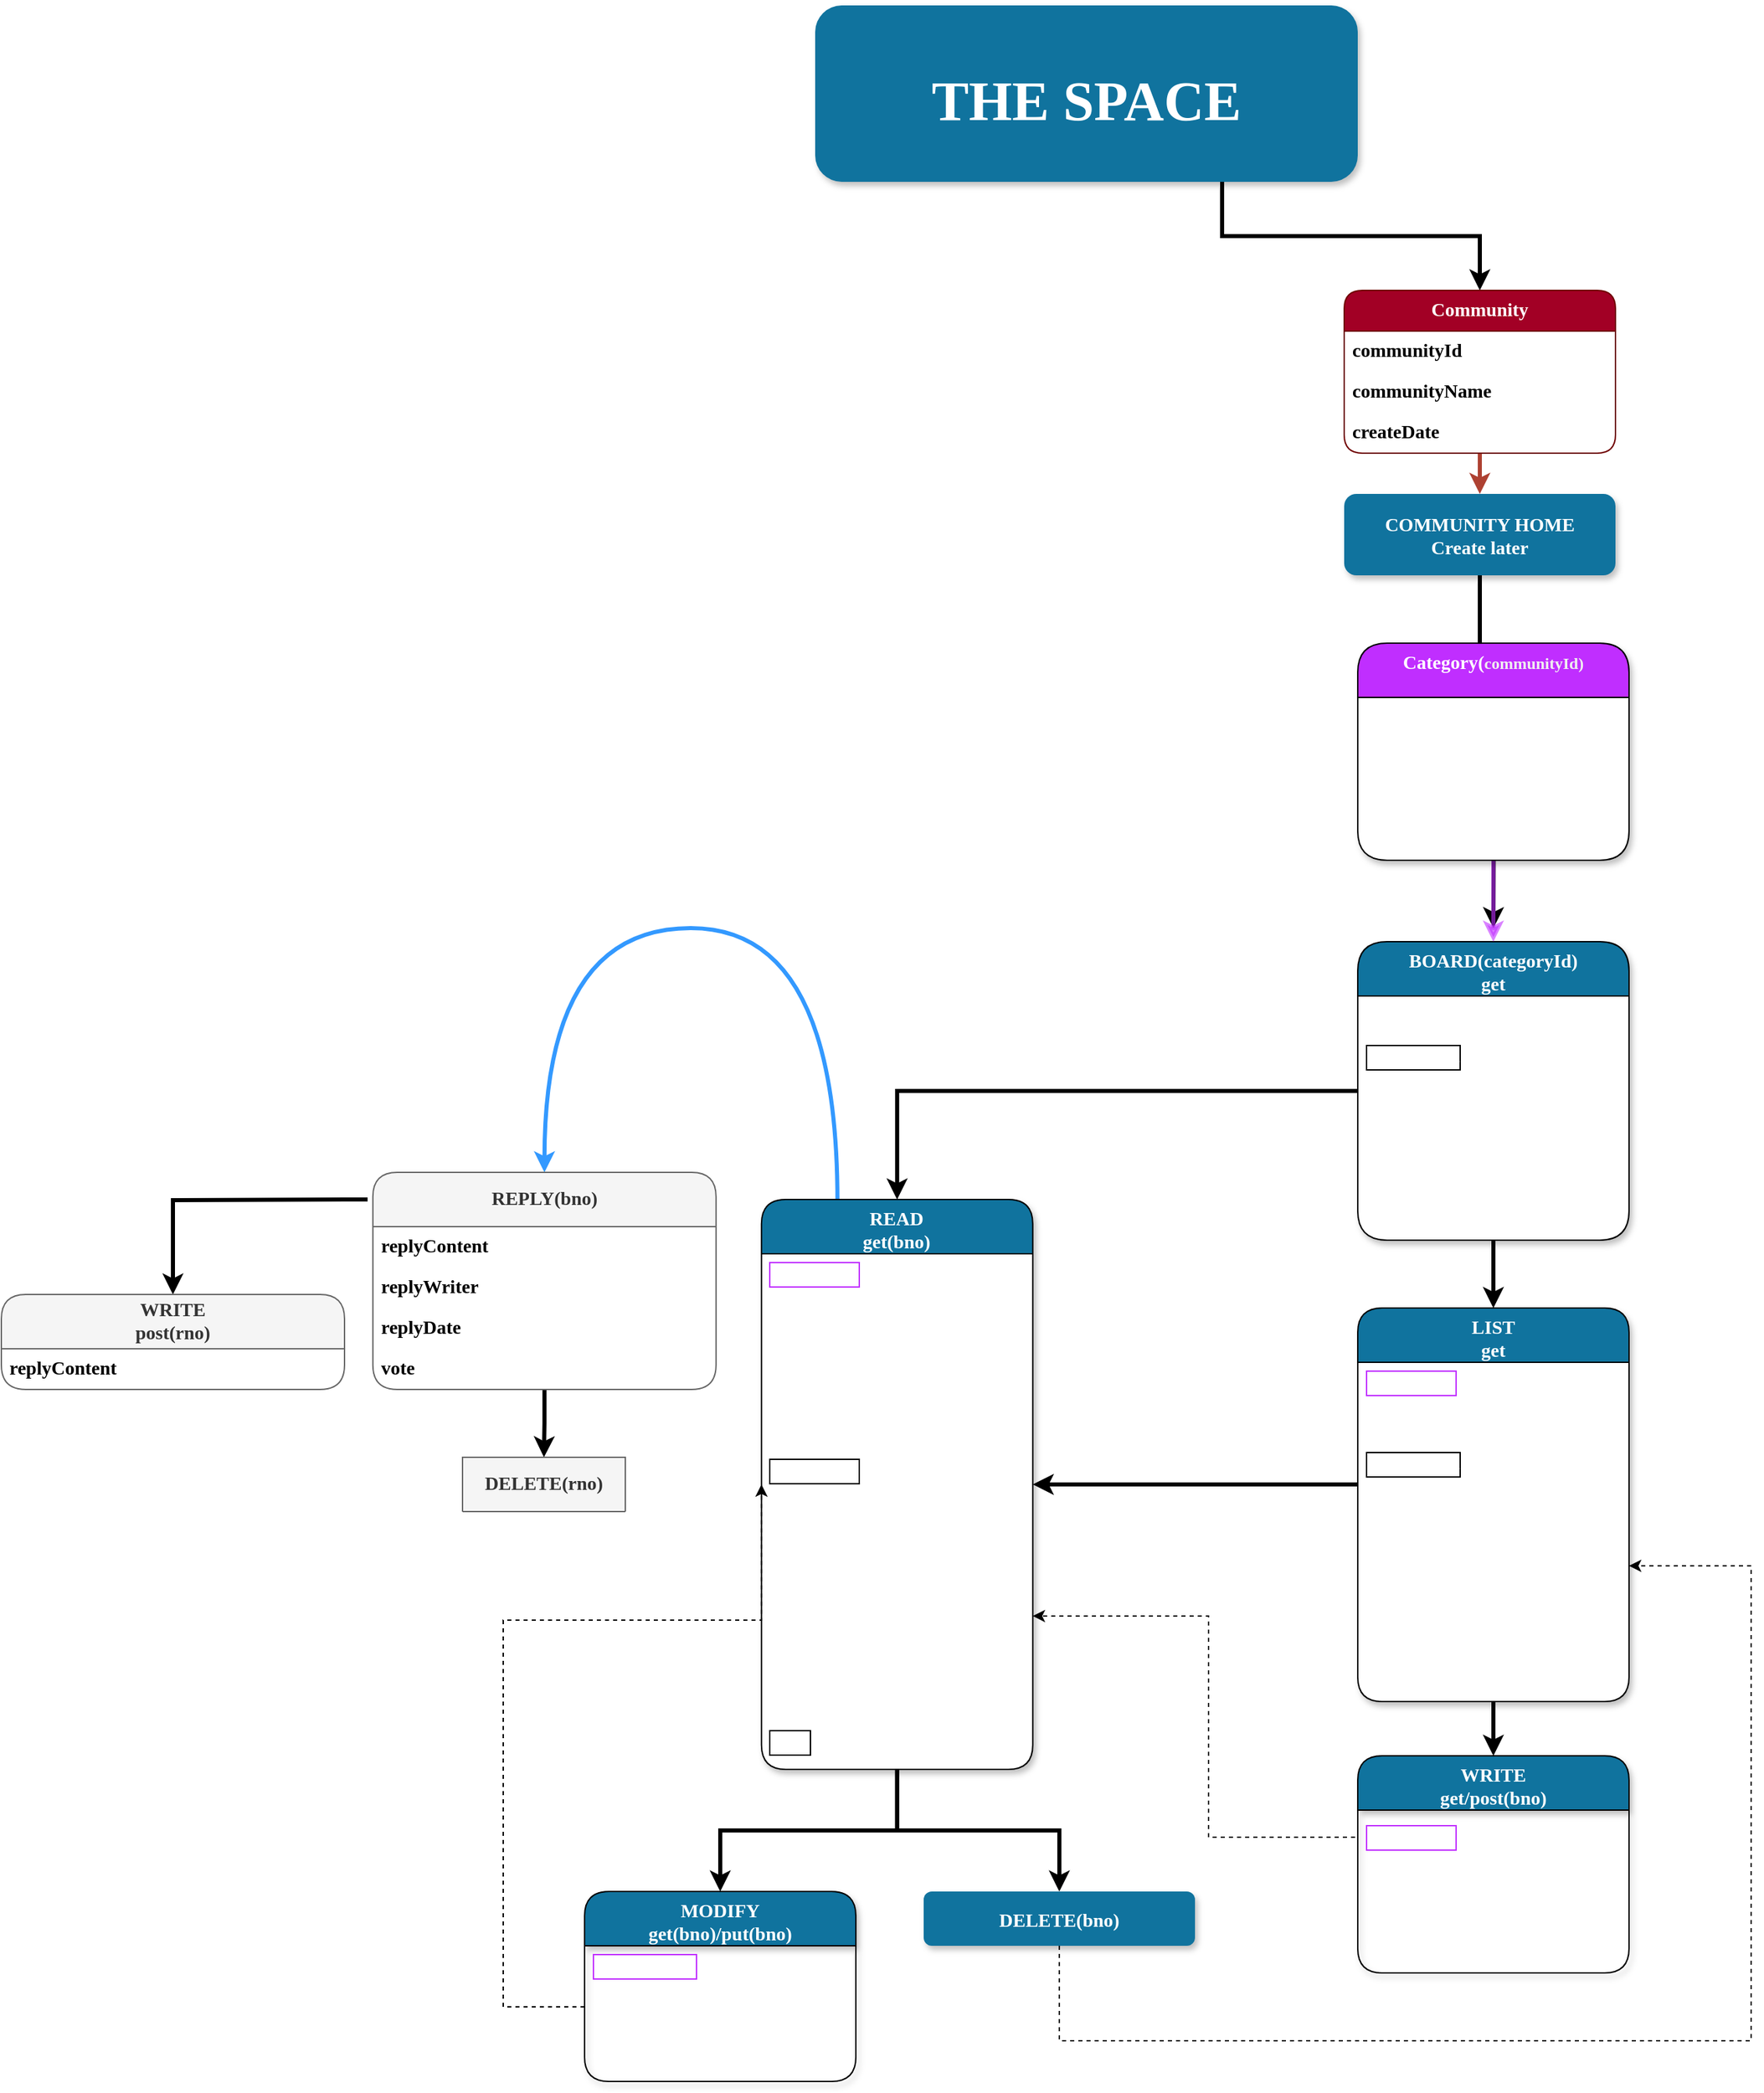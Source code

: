 <mxfile version="24.7.8">
  <diagram name="Page-1" id="97916047-d0de-89f5-080d-49f4d83e522f">
    <mxGraphModel dx="2356" dy="1314" grid="1" gridSize="10" guides="1" tooltips="1" connect="1" arrows="1" fold="1" page="0" pageScale="1.5" pageWidth="1169" pageHeight="827" background="none" math="0" shadow="0">
      <root>
        <mxCell id="0" />
        <mxCell id="1" parent="0" />
        <mxCell id="egermi_tjkY6KCTXCytF-35" style="edgeStyle=orthogonalEdgeStyle;rounded=0;orthogonalLoop=1;jettySize=auto;html=1;exitX=0.75;exitY=1;exitDx=0;exitDy=0;fontStyle=1;fontFamily=Verdana;strokeWidth=3;" edge="1" parent="1" source="2" target="egermi_tjkY6KCTXCytF-30">
          <mxGeometry relative="1" as="geometry" />
        </mxCell>
        <mxCell id="2" value="THE SPACE" style="rounded=1;fillColor=#10739E;strokeColor=none;shadow=1;gradientColor=none;fontStyle=1;fontColor=#FFFFFF;fontSize=41;fontFamily=Verdana;" parent="1" vertex="1">
          <mxGeometry x="-370" y="-30" width="400" height="130" as="geometry" />
        </mxCell>
        <mxCell id="-ppOVIXfweJ3JV5JDIft-57" style="edgeStyle=orthogonalEdgeStyle;rounded=0;orthogonalLoop=1;jettySize=auto;html=1;strokeWidth=3;fontFamily=Verdana;fontStyle=1" parent="1" source="3" edge="1">
          <mxGeometry relative="1" as="geometry">
            <mxPoint x="130" y="650" as="targetPoint" />
          </mxGeometry>
        </mxCell>
        <mxCell id="3" value="COMMUNITY HOME&#xa;Create later" style="rounded=1;fillColor=#10739E;strokeColor=none;shadow=1;gradientColor=none;fontStyle=1;fontColor=#FFFFFF;fontSize=14;fontFamily=Verdana;" parent="1" vertex="1">
          <mxGeometry x="20" y="330" width="200" height="60" as="geometry" />
        </mxCell>
        <mxCell id="3zJDl0tRv9hq77_o5UPL-154" style="edgeStyle=orthogonalEdgeStyle;rounded=0;orthogonalLoop=1;jettySize=auto;html=1;entryX=1;entryY=0.5;entryDx=0;entryDy=0;fontFamily=Verdana;fontSize=14;fontColor=#FFFFFF;fontStyle=1;exitX=0.5;exitY=1;exitDx=0;exitDy=0;dashed=1;" parent="1" source="3zJDl0tRv9hq77_o5UPL-67" target="3zJDl0tRv9hq77_o5UPL-114" edge="1">
          <mxGeometry relative="1" as="geometry">
            <Array as="points">
              <mxPoint x="-190" y="1470" />
              <mxPoint x="320" y="1470" />
              <mxPoint x="320" y="1120" />
            </Array>
          </mxGeometry>
        </mxCell>
        <mxCell id="3zJDl0tRv9hq77_o5UPL-67" value="DELETE(bno)" style="rounded=1;fillColor=#10739E;strokeColor=none;shadow=1;gradientColor=none;fontStyle=1;fontColor=#FFFFFF;fontSize=14;fontFamily=Verdana;" parent="1" vertex="1">
          <mxGeometry x="-290.02" y="1360" width="200" height="40" as="geometry" />
        </mxCell>
        <mxCell id="3zJDl0tRv9hq77_o5UPL-116" value="" style="edgeStyle=orthogonalEdgeStyle;rounded=0;orthogonalLoop=1;jettySize=auto;html=1;fontFamily=Verdana;fontSize=14;fontColor=#FFFFFF;fontStyle=1;strokeWidth=3;" parent="1" source="3zJDl0tRv9hq77_o5UPL-91" target="3zJDl0tRv9hq77_o5UPL-111" edge="1">
          <mxGeometry relative="1" as="geometry" />
        </mxCell>
        <mxCell id="3zJDl0tRv9hq77_o5UPL-139" style="edgeStyle=orthogonalEdgeStyle;rounded=0;orthogonalLoop=1;jettySize=auto;html=1;entryX=0.5;entryY=0;entryDx=0;entryDy=0;fontFamily=Verdana;fontSize=14;fontColor=#FFFFFF;fontStyle=1;strokeWidth=3;" parent="1" source="3zJDl0tRv9hq77_o5UPL-91" target="3zJDl0tRv9hq77_o5UPL-127" edge="1">
          <mxGeometry relative="1" as="geometry" />
        </mxCell>
        <mxCell id="3zJDl0tRv9hq77_o5UPL-91" value="BOARD(categoryId)&lt;div&gt;get&lt;/div&gt;" style="swimlane;fontStyle=1;childLayout=stackLayout;horizontal=1;startSize=40;horizontalStack=0;resizeParent=1;resizeParentMax=0;resizeLast=0;collapsible=1;marginBottom=0;whiteSpace=wrap;html=1;rounded=1;shadow=1;align=center;verticalAlign=top;fontFamily=Verdana;fontSize=14;fontColor=#FFFFFF;fillColor=#10739E;gradientColor=none;arcSize=18;swimlaneFillColor=default;" parent="1" vertex="1">
          <mxGeometry x="30" y="660" width="200" height="220" as="geometry">
            <mxRectangle x="50" y="460" width="200" height="30" as="alternateBounds" />
          </mxGeometry>
        </mxCell>
        <mxCell id="3zJDl0tRv9hq77_o5UPL-92" value="&lt;font&gt;title&lt;/font&gt;" style="text;strokeColor=none;fillColor=none;align=left;verticalAlign=middle;spacingLeft=4;spacingRight=4;overflow=hidden;points=[[0,0.5],[1,0.5]];portConstraint=eastwest;rotatable=0;whiteSpace=wrap;html=1;fontFamily=Verdana;fontSize=14;fontColor=#FFFFFF;fontStyle=1;shadow=0;labelBackgroundColor=none;" parent="3zJDl0tRv9hq77_o5UPL-91" vertex="1">
          <mxGeometry y="40" width="200" height="30" as="geometry" />
        </mxCell>
        <mxCell id="3zJDl0tRv9hq77_o5UPL-159" value="&lt;font&gt;replyCount&lt;/font&gt;" style="text;strokeColor=none;fillColor=none;align=left;verticalAlign=middle;spacingLeft=4;spacingRight=4;overflow=hidden;points=[[0,0.5],[1,0.5]];portConstraint=eastwest;rotatable=0;whiteSpace=wrap;html=1;fontFamily=Verdana;fontSize=14;fontColor=#FFFFFF;fontStyle=1;shadow=0;labelBackgroundColor=none;labelBorderColor=default;" parent="3zJDl0tRv9hq77_o5UPL-91" vertex="1">
          <mxGeometry y="70" width="200" height="30" as="geometry" />
        </mxCell>
        <mxCell id="3zJDl0tRv9hq77_o5UPL-95" value="writer" style="text;align=left;verticalAlign=middle;spacingLeft=4;spacingRight=4;overflow=hidden;points=[[0,0.5],[1,0.5]];portConstraint=eastwest;rotatable=0;whiteSpace=wrap;html=1;fontFamily=Verdana;fontSize=14;fontStyle=1;shadow=0;labelBackgroundColor=none;fontColor=#FFFFFF;" parent="3zJDl0tRv9hq77_o5UPL-91" vertex="1">
          <mxGeometry y="100" width="200" height="40" as="geometry" />
        </mxCell>
        <mxCell id="3zJDl0tRv9hq77_o5UPL-94" value="&lt;font&gt;postDate&lt;/font&gt;" style="text;strokeColor=none;fillColor=none;align=left;verticalAlign=middle;spacingLeft=4;spacingRight=4;overflow=hidden;points=[[0,0.5],[1,0.5]];portConstraint=eastwest;rotatable=0;whiteSpace=wrap;html=1;fontFamily=Verdana;fontSize=14;fontColor=#FFFFFF;fontStyle=1;shadow=0;labelBackgroundColor=none;" parent="3zJDl0tRv9hq77_o5UPL-91" vertex="1">
          <mxGeometry y="140" width="200" height="40" as="geometry" />
        </mxCell>
        <mxCell id="3zJDl0tRv9hq77_o5UPL-96" value="&lt;font&gt;viewCount&lt;/font&gt;" style="text;align=left;verticalAlign=middle;spacingLeft=4;spacingRight=4;overflow=hidden;points=[[0,0.5],[1,0.5]];portConstraint=eastwest;rotatable=0;whiteSpace=wrap;html=1;fontFamily=Verdana;fontSize=14;fontStyle=1;shadow=0;labelBackgroundColor=none;fontColor=#FFFFFF;" parent="3zJDl0tRv9hq77_o5UPL-91" vertex="1">
          <mxGeometry y="180" width="200" height="40" as="geometry" />
        </mxCell>
        <mxCell id="3zJDl0tRv9hq77_o5UPL-124" value="" style="edgeStyle=orthogonalEdgeStyle;rounded=0;orthogonalLoop=1;jettySize=auto;html=1;fontFamily=Verdana;fontSize=14;fontColor=#FFFFFF;fontStyle=1;strokeWidth=3;" parent="1" source="3zJDl0tRv9hq77_o5UPL-111" target="3zJDl0tRv9hq77_o5UPL-118" edge="1">
          <mxGeometry relative="1" as="geometry" />
        </mxCell>
        <mxCell id="3zJDl0tRv9hq77_o5UPL-133" value="" style="edgeStyle=orthogonalEdgeStyle;rounded=0;orthogonalLoop=1;jettySize=auto;html=1;fontFamily=Verdana;fontSize=14;fontColor=#FFFFFF;fontStyle=1;strokeWidth=3;" parent="1" source="3zJDl0tRv9hq77_o5UPL-111" target="3zJDl0tRv9hq77_o5UPL-127" edge="1">
          <mxGeometry relative="1" as="geometry">
            <Array as="points">
              <mxPoint x="-60" y="1060" />
              <mxPoint x="-60" y="1060" />
            </Array>
          </mxGeometry>
        </mxCell>
        <mxCell id="3zJDl0tRv9hq77_o5UPL-111" value="LIST&lt;div&gt;get&lt;br&gt;&lt;/div&gt;" style="swimlane;fontStyle=1;childLayout=stackLayout;horizontal=1;startSize=40;horizontalStack=0;resizeParent=1;resizeParentMax=0;resizeLast=0;collapsible=1;marginBottom=0;whiteSpace=wrap;html=1;rounded=1;shadow=1;align=center;verticalAlign=top;fontFamily=Verdana;fontSize=14;fontColor=#FFFFFF;fillColor=#10739E;gradientColor=none;swimlaneFillColor=default;" parent="1" vertex="1">
          <mxGeometry x="30" y="930" width="200" height="290" as="geometry">
            <mxRectangle x="50" y="460" width="200" height="30" as="alternateBounds" />
          </mxGeometry>
        </mxCell>
        <mxCell id="3zJDl0tRv9hq77_o5UPL-117" value="&lt;font&gt;categoryId&lt;/font&gt;" style="text;strokeColor=none;fillColor=none;align=left;verticalAlign=middle;spacingLeft=4;spacingRight=4;overflow=hidden;points=[[0,0.5],[1,0.5]];portConstraint=eastwest;rotatable=0;whiteSpace=wrap;html=1;fontFamily=Verdana;fontSize=14;fontColor=#FFFFFF;fontStyle=1;labelBorderColor=#C02EFF;" parent="3zJDl0tRv9hq77_o5UPL-111" vertex="1">
          <mxGeometry y="40" width="200" height="30" as="geometry" />
        </mxCell>
        <mxCell id="3zJDl0tRv9hq77_o5UPL-112" value="&lt;font&gt;title&lt;/font&gt;" style="text;strokeColor=none;fillColor=none;align=left;verticalAlign=middle;spacingLeft=4;spacingRight=4;overflow=hidden;points=[[0,0.5],[1,0.5]];portConstraint=eastwest;rotatable=0;whiteSpace=wrap;html=1;fontFamily=Verdana;fontSize=14;fontColor=#FFFFFF;fontStyle=1;" parent="3zJDl0tRv9hq77_o5UPL-111" vertex="1">
          <mxGeometry y="70" width="200" height="30" as="geometry" />
        </mxCell>
        <mxCell id="3zJDl0tRv9hq77_o5UPL-158" value="&lt;font&gt;replyCount&lt;/font&gt;" style="text;strokeColor=none;fillColor=none;align=left;verticalAlign=middle;spacingLeft=4;spacingRight=4;overflow=hidden;points=[[0,0.5],[1,0.5]];portConstraint=eastwest;rotatable=0;whiteSpace=wrap;html=1;fontFamily=Verdana;fontSize=14;fontColor=#FFFFFF;fontStyle=1;labelBorderColor=default;" parent="3zJDl0tRv9hq77_o5UPL-111" vertex="1">
          <mxGeometry y="100" width="200" height="30" as="geometry" />
        </mxCell>
        <mxCell id="3zJDl0tRv9hq77_o5UPL-113" value="writer" style="text;strokeColor=none;fillColor=none;align=left;verticalAlign=middle;spacingLeft=4;spacingRight=4;overflow=hidden;points=[[0,0.5],[1,0.5]];portConstraint=eastwest;rotatable=0;whiteSpace=wrap;html=1;fontFamily=Verdana;fontSize=14;fontColor=#FFFFFF;fontStyle=1;" parent="3zJDl0tRv9hq77_o5UPL-111" vertex="1">
          <mxGeometry y="130" width="200" height="40" as="geometry" />
        </mxCell>
        <mxCell id="3zJDl0tRv9hq77_o5UPL-114" value="&lt;font&gt;postDate&lt;/font&gt;" style="text;strokeColor=none;fillColor=none;align=left;verticalAlign=middle;spacingLeft=4;spacingRight=4;overflow=hidden;points=[[0,0.5],[1,0.5]];portConstraint=eastwest;rotatable=0;whiteSpace=wrap;html=1;fontFamily=Verdana;fontSize=14;fontColor=#FFFFFF;fontStyle=1;" parent="3zJDl0tRv9hq77_o5UPL-111" vertex="1">
          <mxGeometry y="170" width="200" height="40" as="geometry" />
        </mxCell>
        <mxCell id="3zJDl0tRv9hq77_o5UPL-115" value="&lt;font&gt;viewCount&lt;/font&gt;" style="text;strokeColor=none;fillColor=none;align=left;verticalAlign=middle;spacingLeft=4;spacingRight=4;overflow=hidden;points=[[0,0.5],[1,0.5]];portConstraint=eastwest;rotatable=0;whiteSpace=wrap;html=1;fontFamily=Verdana;fontSize=14;fontColor=#FFFFFF;fontStyle=1;" parent="3zJDl0tRv9hq77_o5UPL-111" vertex="1">
          <mxGeometry y="210" width="200" height="40" as="geometry" />
        </mxCell>
        <mxCell id="-ppOVIXfweJ3JV5JDIft-35" value="vote" style="text;strokeColor=none;fillColor=none;align=left;verticalAlign=middle;spacingLeft=4;spacingRight=4;overflow=hidden;points=[[0,0.5],[1,0.5]];portConstraint=eastwest;rotatable=0;whiteSpace=wrap;html=1;fontFamily=Verdana;fontSize=14;fontColor=#FFFFFF;fontStyle=1;labelBorderColor=none;" parent="3zJDl0tRv9hq77_o5UPL-111" vertex="1">
          <mxGeometry y="250" width="200" height="40" as="geometry" />
        </mxCell>
        <mxCell id="3zJDl0tRv9hq77_o5UPL-155" style="edgeStyle=orthogonalEdgeStyle;rounded=0;orthogonalLoop=1;jettySize=auto;html=1;fontFamily=Verdana;fontSize=14;fontColor=#FFFFFF;fontStyle=1;dashed=1;entryX=1;entryY=0.175;entryDx=0;entryDy=0;entryPerimeter=0;exitX=0;exitY=0.5;exitDx=0;exitDy=0;" parent="1" source="3zJDl0tRv9hq77_o5UPL-135" target="3zJDl0tRv9hq77_o5UPL-132" edge="1">
          <mxGeometry relative="1" as="geometry">
            <mxPoint x="20" y="1320" as="sourcePoint" />
            <mxPoint x="-160" y="1150" as="targetPoint" />
            <Array as="points">
              <mxPoint x="30" y="1320" />
              <mxPoint x="-80" y="1320" />
              <mxPoint x="-80" y="1157" />
            </Array>
          </mxGeometry>
        </mxCell>
        <mxCell id="3zJDl0tRv9hq77_o5UPL-118" value="WRITE&lt;div&gt;get/post(&lt;span style=&quot;background-color: initial;&quot;&gt;bno)&lt;/span&gt;&lt;br&gt;&lt;/div&gt;" style="swimlane;fontStyle=1;childLayout=stackLayout;horizontal=1;startSize=40;horizontalStack=0;resizeParent=1;resizeParentMax=0;resizeLast=0;collapsible=1;marginBottom=0;whiteSpace=wrap;html=1;rounded=1;shadow=1;align=center;verticalAlign=top;fontFamily=Verdana;fontSize=14;fontColor=#FFFFFF;fillColor=#10739E;gradientColor=none;" parent="1" vertex="1">
          <mxGeometry x="30" y="1260" width="200" height="160" as="geometry">
            <mxRectangle x="50" y="460" width="200" height="30" as="alternateBounds" />
          </mxGeometry>
        </mxCell>
        <mxCell id="3zJDl0tRv9hq77_o5UPL-123" value="&lt;font&gt;categoryId&lt;/font&gt;" style="text;strokeColor=none;fillColor=none;align=left;verticalAlign=middle;spacingLeft=4;spacingRight=4;overflow=hidden;points=[[0,0.5],[1,0.5]];portConstraint=eastwest;rotatable=0;whiteSpace=wrap;html=1;fontFamily=Verdana;fontSize=14;fontColor=#FFFFFF;fontStyle=1;labelBorderColor=#C02EFF;" parent="3zJDl0tRv9hq77_o5UPL-118" vertex="1">
          <mxGeometry y="40" width="200" height="40" as="geometry" />
        </mxCell>
        <mxCell id="3zJDl0tRv9hq77_o5UPL-135" value="&lt;font&gt;title&lt;/font&gt;" style="text;strokeColor=none;fillColor=none;align=left;verticalAlign=middle;spacingLeft=4;spacingRight=4;overflow=hidden;points=[[0,0.5],[1,0.5]];portConstraint=eastwest;rotatable=0;whiteSpace=wrap;html=1;fontFamily=Verdana;fontSize=14;fontColor=#FFFFFF;fontStyle=1;" parent="3zJDl0tRv9hq77_o5UPL-118" vertex="1">
          <mxGeometry y="80" width="200" height="40" as="geometry" />
        </mxCell>
        <mxCell id="3zJDl0tRv9hq77_o5UPL-134" value="&lt;font&gt;content&lt;/font&gt;" style="text;strokeColor=none;fillColor=none;align=left;verticalAlign=middle;spacingLeft=4;spacingRight=4;overflow=hidden;points=[[0,0.5],[1,0.5]];portConstraint=eastwest;rotatable=0;whiteSpace=wrap;html=1;fontFamily=Verdana;fontSize=14;fontColor=#FFFFFF;fontStyle=1;" parent="3zJDl0tRv9hq77_o5UPL-118" vertex="1">
          <mxGeometry y="120" width="200" height="40" as="geometry" />
        </mxCell>
        <mxCell id="3zJDl0tRv9hq77_o5UPL-149" value="" style="edgeStyle=orthogonalEdgeStyle;rounded=0;orthogonalLoop=1;jettySize=auto;html=1;fontFamily=Verdana;fontSize=14;fontColor=#FFFFFF;fontStyle=1;strokeWidth=3;" parent="1" source="3zJDl0tRv9hq77_o5UPL-127" target="3zJDl0tRv9hq77_o5UPL-140" edge="1">
          <mxGeometry relative="1" as="geometry" />
        </mxCell>
        <mxCell id="3zJDl0tRv9hq77_o5UPL-150" style="edgeStyle=orthogonalEdgeStyle;rounded=0;orthogonalLoop=1;jettySize=auto;html=1;fontFamily=Verdana;fontSize=14;fontColor=#FFFFFF;fontStyle=1;strokeWidth=3;" parent="1" source="3zJDl0tRv9hq77_o5UPL-127" target="3zJDl0tRv9hq77_o5UPL-67" edge="1">
          <mxGeometry relative="1" as="geometry" />
        </mxCell>
        <mxCell id="-ppOVIXfweJ3JV5JDIft-81" style="edgeStyle=orthogonalEdgeStyle;rounded=0;orthogonalLoop=1;jettySize=auto;html=1;entryX=0.5;entryY=0;entryDx=0;entryDy=0;exitX=0.28;exitY=0.003;exitDx=0;exitDy=0;exitPerimeter=0;curved=1;strokeWidth=3;strokeColor=#3399FF;fontFamily=Verdana;fontStyle=1" parent="1" source="3zJDl0tRv9hq77_o5UPL-127" target="-ppOVIXfweJ3JV5JDIft-58" edge="1">
          <mxGeometry relative="1" as="geometry">
            <mxPoint x="-410" y="850" as="sourcePoint" />
            <Array as="points">
              <mxPoint x="-354" y="650" />
              <mxPoint x="-570" y="650" />
            </Array>
          </mxGeometry>
        </mxCell>
        <mxCell id="3zJDl0tRv9hq77_o5UPL-127" value="READ&lt;div&gt;get(&lt;span style=&quot;background-color: initial;&quot;&gt;bno)&lt;/span&gt;&lt;br&gt;&lt;/div&gt;" style="swimlane;fontStyle=1;childLayout=stackLayout;horizontal=1;startSize=40;horizontalStack=0;resizeParent=1;resizeParentMax=0;resizeLast=0;collapsible=1;marginBottom=0;whiteSpace=wrap;html=1;rounded=1;shadow=1;align=center;verticalAlign=top;fontFamily=Verdana;fontSize=14;fontColor=#FFFFFF;fillColor=#10739E;gradientColor=none;swimlaneFillColor=default;" parent="1" vertex="1">
          <mxGeometry x="-409.6" y="850" width="200" height="420" as="geometry">
            <mxRectangle x="-329.58" y="630" width="200" height="30" as="alternateBounds" />
          </mxGeometry>
        </mxCell>
        <mxCell id="3zJDl0tRv9hq77_o5UPL-128" value="&lt;font&gt;categoryId&lt;/font&gt;" style="text;strokeColor=none;fillColor=none;align=left;verticalAlign=middle;spacingLeft=4;spacingRight=4;overflow=hidden;points=[[0,0.5],[1,0.5]];portConstraint=eastwest;rotatable=0;whiteSpace=wrap;html=1;fontFamily=Verdana;fontSize=14;fontColor=#FFFFFF;fontStyle=1;labelBackgroundColor=none;swimlaneFillColor=default;labelBorderColor=#C02EFF;" parent="3zJDl0tRv9hq77_o5UPL-127" vertex="1">
          <mxGeometry y="40" width="200" height="30" as="geometry" />
        </mxCell>
        <mxCell id="3zJDl0tRv9hq77_o5UPL-129" value="&lt;font&gt;title&lt;/font&gt;" style="text;strokeColor=none;fillColor=none;align=left;verticalAlign=middle;spacingLeft=4;spacingRight=4;overflow=hidden;points=[[0,0.5],[1,0.5]];portConstraint=eastwest;rotatable=0;whiteSpace=wrap;html=1;fontFamily=Verdana;fontSize=14;fontColor=#FFFFFF;fontStyle=1;labelBackgroundColor=none;swimlaneFillColor=default;" parent="3zJDl0tRv9hq77_o5UPL-127" vertex="1">
          <mxGeometry y="70" width="200" height="30" as="geometry" />
        </mxCell>
        <mxCell id="3zJDl0tRv9hq77_o5UPL-130" value="&lt;font&gt;writer&lt;/font&gt;" style="text;strokeColor=none;fillColor=none;align=left;verticalAlign=middle;spacingLeft=4;spacingRight=4;overflow=hidden;points=[[0,0.5],[1,0.5]];portConstraint=eastwest;rotatable=0;whiteSpace=wrap;html=1;fontFamily=Verdana;fontSize=14;fontColor=#FFFFFF;fontStyle=1;labelBackgroundColor=none;swimlaneFillColor=default;" parent="3zJDl0tRv9hq77_o5UPL-127" vertex="1">
          <mxGeometry y="100" width="200" height="40" as="geometry" />
        </mxCell>
        <mxCell id="-ppOVIXfweJ3JV5JDIft-34" value="content" style="text;strokeColor=none;fillColor=none;align=left;verticalAlign=middle;spacingLeft=4;spacingRight=4;overflow=hidden;points=[[0,0.5],[1,0.5]];portConstraint=eastwest;rotatable=0;whiteSpace=wrap;html=1;fontFamily=Verdana;fontSize=14;fontColor=#FFFFFF;fontStyle=1;labelBackgroundColor=none;swimlaneFillColor=default;" parent="3zJDl0tRv9hq77_o5UPL-127" vertex="1">
          <mxGeometry y="140" width="200" height="40" as="geometry" />
        </mxCell>
        <mxCell id="3zJDl0tRv9hq77_o5UPL-136" value="replyCount" style="text;align=left;verticalAlign=middle;spacingLeft=4;spacingRight=4;overflow=hidden;points=[[0,0.5],[1,0.5]];portConstraint=eastwest;rotatable=0;whiteSpace=wrap;html=1;fontFamily=Verdana;fontSize=14;fontStyle=3;labelBackgroundColor=none;swimlaneFillColor=default;shadow=0;labelBorderColor=default;fontColor=#FFFFFF;" parent="3zJDl0tRv9hq77_o5UPL-127" vertex="1">
          <mxGeometry y="180" width="200" height="40" as="geometry" />
        </mxCell>
        <mxCell id="3zJDl0tRv9hq77_o5UPL-131" value="&lt;font&gt;postDate&lt;/font&gt;" style="text;strokeColor=none;fillColor=none;align=left;verticalAlign=middle;spacingLeft=4;spacingRight=4;overflow=hidden;points=[[0,0.5],[1,0.5]];portConstraint=eastwest;rotatable=0;whiteSpace=wrap;html=1;fontFamily=Verdana;fontSize=14;fontColor=#FFFFFF;fontStyle=1;labelBackgroundColor=none;swimlaneFillColor=default;" parent="3zJDl0tRv9hq77_o5UPL-127" vertex="1">
          <mxGeometry y="220" width="200" height="40" as="geometry" />
        </mxCell>
        <mxCell id="3zJDl0tRv9hq77_o5UPL-157" value="&lt;font&gt;modifyDate&lt;/font&gt;" style="text;strokeColor=none;fillColor=none;align=left;verticalAlign=middle;spacingLeft=4;spacingRight=4;overflow=hidden;points=[[0,0.5],[1,0.5]];portConstraint=eastwest;rotatable=0;whiteSpace=wrap;html=1;fontFamily=Verdana;fontSize=14;fontColor=#FFFFFF;fontStyle=1;labelBackgroundColor=none;swimlaneFillColor=default;" parent="3zJDl0tRv9hq77_o5UPL-127" vertex="1">
          <mxGeometry y="260" width="200" height="40" as="geometry" />
        </mxCell>
        <mxCell id="3zJDl0tRv9hq77_o5UPL-132" value="&lt;font&gt;viewCount&lt;/font&gt;" style="text;strokeColor=none;fillColor=none;align=left;verticalAlign=middle;spacingLeft=4;spacingRight=4;overflow=hidden;points=[[0,0.5],[1,0.5]];portConstraint=eastwest;rotatable=0;whiteSpace=wrap;html=1;fontFamily=Verdana;fontSize=14;fontColor=#FFFFFF;fontStyle=1;labelBackgroundColor=none;swimlaneFillColor=default;" parent="3zJDl0tRv9hq77_o5UPL-127" vertex="1">
          <mxGeometry y="300" width="200" height="40" as="geometry" />
        </mxCell>
        <mxCell id="3zJDl0tRv9hq77_o5UPL-137" value="&lt;font&gt;vote&lt;/font&gt;" style="text;strokeColor=none;fillColor=none;align=left;verticalAlign=middle;spacingLeft=4;spacingRight=4;overflow=hidden;points=[[0,0.5],[1,0.5]];portConstraint=eastwest;rotatable=0;whiteSpace=wrap;html=1;fontFamily=Verdana;fontSize=14;fontColor=#FFFFFF;fontStyle=1;labelBackgroundColor=none;swimlaneFillColor=default;labelBorderColor=none;" parent="3zJDl0tRv9hq77_o5UPL-127" vertex="1">
          <mxGeometry y="340" width="200" height="40" as="geometry" />
        </mxCell>
        <mxCell id="3zJDl0tRv9hq77_o5UPL-138" value="&lt;font&gt;reply&lt;/font&gt;" style="text;align=left;verticalAlign=middle;spacingLeft=4;spacingRight=4;overflow=hidden;points=[[0,0.5],[1,0.5]];portConstraint=eastwest;rotatable=0;whiteSpace=wrap;html=1;fontFamily=Verdana;fontSize=14;fontStyle=3;labelBackgroundColor=none;swimlaneFillColor=default;shadow=0;labelBorderColor=default;fontColor=#FFFFFF;" parent="3zJDl0tRv9hq77_o5UPL-127" vertex="1">
          <mxGeometry y="380" width="200" height="40" as="geometry" />
        </mxCell>
        <mxCell id="3zJDl0tRv9hq77_o5UPL-140" value="MODIFY&lt;div&gt;get(&lt;span style=&quot;background-color: initial;&quot;&gt;bno)&lt;/span&gt;&lt;span style=&quot;background-color: initial;&quot;&gt;/put(&lt;/span&gt;&lt;span style=&quot;background-color: initial;&quot;&gt;bno)&lt;/span&gt;&lt;/div&gt;" style="swimlane;fontStyle=1;childLayout=stackLayout;horizontal=1;startSize=40;horizontalStack=0;resizeParent=1;resizeParentMax=0;resizeLast=0;collapsible=1;marginBottom=0;whiteSpace=wrap;html=1;rounded=1;shadow=1;align=center;verticalAlign=top;fontFamily=Verdana;fontSize=14;fontColor=#FFFFFF;fillColor=#10739E;gradientColor=none;" parent="1" vertex="1">
          <mxGeometry x="-540.02" y="1360" width="200" height="140" as="geometry">
            <mxRectangle x="-329.58" y="630" width="200" height="30" as="alternateBounds" />
          </mxGeometry>
        </mxCell>
        <mxCell id="3zJDl0tRv9hq77_o5UPL-141" value="&lt;font&gt;categoryId&amp;nbsp; &amp;nbsp;&lt;/font&gt;" style="text;strokeColor=none;fillColor=none;align=left;verticalAlign=middle;spacingLeft=4;spacingRight=4;overflow=hidden;points=[[0,0.5],[1,0.5]];portConstraint=eastwest;rotatable=0;whiteSpace=wrap;html=1;fontFamily=Verdana;fontSize=14;fontColor=#FFFFFF;fontStyle=1;labelBorderColor=#C02EFF;" parent="3zJDl0tRv9hq77_o5UPL-140" vertex="1">
          <mxGeometry y="40" width="200" height="30" as="geometry" />
        </mxCell>
        <mxCell id="3zJDl0tRv9hq77_o5UPL-142" value="&lt;font&gt;title&lt;/font&gt;" style="text;strokeColor=none;fillColor=none;align=left;verticalAlign=middle;spacingLeft=4;spacingRight=4;overflow=hidden;points=[[0,0.5],[1,0.5]];portConstraint=eastwest;rotatable=0;whiteSpace=wrap;html=1;fontFamily=Verdana;fontSize=14;fontColor=#FFFFFF;fontStyle=1;" parent="3zJDl0tRv9hq77_o5UPL-140" vertex="1">
          <mxGeometry y="70" width="200" height="30" as="geometry" />
        </mxCell>
        <mxCell id="3zJDl0tRv9hq77_o5UPL-148" value="&lt;span style=&quot;&quot;&gt;content&lt;/span&gt;" style="text;strokeColor=none;fillColor=none;align=left;verticalAlign=middle;spacingLeft=4;spacingRight=4;overflow=hidden;points=[[0,0.5],[1,0.5]];portConstraint=eastwest;rotatable=0;whiteSpace=wrap;html=1;fontFamily=Verdana;fontSize=14;fontColor=#FFFFFF;fontStyle=1;" parent="3zJDl0tRv9hq77_o5UPL-140" vertex="1">
          <mxGeometry y="100" width="200" height="40" as="geometry" />
        </mxCell>
        <mxCell id="3zJDl0tRv9hq77_o5UPL-152" style="edgeStyle=orthogonalEdgeStyle;rounded=0;orthogonalLoop=1;jettySize=auto;html=1;fontFamily=Verdana;fontSize=14;fontColor=#FFFFFF;fontStyle=1;entryX=0;entryY=0.5;entryDx=0;entryDy=0;dashed=1;" parent="1" source="3zJDl0tRv9hq77_o5UPL-142" target="3zJDl0tRv9hq77_o5UPL-127" edge="1">
          <mxGeometry relative="1" as="geometry">
            <mxPoint x="-510.02" y="1130" as="targetPoint" />
            <Array as="points">
              <mxPoint x="-600" y="1445" />
              <mxPoint x="-600" y="1160" />
              <mxPoint x="-410" y="1160" />
            </Array>
          </mxGeometry>
        </mxCell>
        <mxCell id="-ppOVIXfweJ3JV5JDIft-56" style="edgeStyle=orthogonalEdgeStyle;rounded=0;orthogonalLoop=1;jettySize=auto;html=1;entryX=0.5;entryY=0;entryDx=0;entryDy=0;strokeWidth=3;strokeColor=#C02EFF;opacity=60;fontFamily=Verdana;fontStyle=1" parent="1" source="-ppOVIXfweJ3JV5JDIft-49" target="3zJDl0tRv9hq77_o5UPL-91" edge="1">
          <mxGeometry relative="1" as="geometry" />
        </mxCell>
        <mxCell id="-ppOVIXfweJ3JV5JDIft-49" value="&lt;span&gt;Category(&lt;/span&gt;&lt;span style=&quot;color: rgb(240, 240, 240); font-size: 12px; text-align: left;&quot;&gt;communityId)&lt;/span&gt;" style="swimlane;fontStyle=1;childLayout=stackLayout;horizontal=1;startSize=40;horizontalStack=0;resizeParent=1;resizeParentMax=0;resizeLast=0;collapsible=1;marginBottom=0;whiteSpace=wrap;html=1;rounded=1;shadow=1;align=center;verticalAlign=top;fontFamily=Verdana;fontSize=14;fontColor=#FFFFFF;fillColor=#C02EFF;gradientColor=none;arcSize=18;swimlaneFillColor=default;" parent="1" vertex="1">
          <mxGeometry x="30" y="440" width="200" height="160" as="geometry">
            <mxRectangle x="50" y="460" width="200" height="30" as="alternateBounds" />
          </mxGeometry>
        </mxCell>
        <mxCell id="-ppOVIXfweJ3JV5JDIft-52" value="categoryId" style="text;align=left;verticalAlign=middle;spacingLeft=4;spacingRight=4;overflow=hidden;points=[[0,0.5],[1,0.5]];portConstraint=eastwest;rotatable=0;whiteSpace=wrap;html=1;fontFamily=Verdana;fontSize=14;fontStyle=1;shadow=0;labelBackgroundColor=none;fontColor=#FFFFFF;" parent="-ppOVIXfweJ3JV5JDIft-49" vertex="1">
          <mxGeometry y="40" width="200" height="40" as="geometry" />
        </mxCell>
        <mxCell id="egermi_tjkY6KCTXCytF-29" value="categoryName" style="text;align=left;verticalAlign=middle;spacingLeft=4;spacingRight=4;overflow=hidden;points=[[0,0.5],[1,0.5]];portConstraint=eastwest;rotatable=0;whiteSpace=wrap;html=1;fontFamily=Verdana;fontSize=14;fontStyle=1;shadow=0;labelBackgroundColor=none;fontColor=#FFFFFF;" vertex="1" parent="-ppOVIXfweJ3JV5JDIft-49">
          <mxGeometry y="80" width="200" height="40" as="geometry" />
        </mxCell>
        <mxCell id="-ppOVIXfweJ3JV5JDIft-82" value="categoryType" style="text;align=left;verticalAlign=middle;spacingLeft=4;spacingRight=4;overflow=hidden;points=[[0,0.5],[1,0.5]];portConstraint=eastwest;rotatable=0;whiteSpace=wrap;html=1;fontFamily=Verdana;fontSize=14;fontStyle=1;shadow=0;labelBackgroundColor=none;fontColor=#FFFFFF;" parent="-ppOVIXfweJ3JV5JDIft-49" vertex="1">
          <mxGeometry y="120" width="200" height="40" as="geometry" />
        </mxCell>
        <mxCell id="-ppOVIXfweJ3JV5JDIft-73" value="" style="edgeStyle=orthogonalEdgeStyle;rounded=0;orthogonalLoop=1;jettySize=auto;html=1;strokeWidth=3;fontFamily=Verdana;fontStyle=1" parent="1" source="-ppOVIXfweJ3JV5JDIft-58" target="-ppOVIXfweJ3JV5JDIft-68" edge="1">
          <mxGeometry relative="1" as="geometry" />
        </mxCell>
        <mxCell id="-ppOVIXfweJ3JV5JDIft-80" value="" style="edgeStyle=orthogonalEdgeStyle;rounded=0;orthogonalLoop=1;jettySize=auto;html=1;strokeWidth=3;fontFamily=Verdana;fontStyle=1" parent="1" target="-ppOVIXfweJ3JV5JDIft-75" edge="1">
          <mxGeometry relative="1" as="geometry">
            <mxPoint x="-700" y="850" as="sourcePoint" />
          </mxGeometry>
        </mxCell>
        <mxCell id="-ppOVIXfweJ3JV5JDIft-58" value="REPLY(bno)" style="swimlane;fontStyle=1;childLayout=stackLayout;horizontal=1;startSize=40;horizontalStack=0;resizeParent=1;resizeParentMax=0;resizeLast=0;collapsible=1;marginBottom=0;whiteSpace=wrap;html=1;fontSize=14;fillColor=#f5f5f5;fontColor=#333333;strokeColor=#666666;swimlaneFillColor=default;rounded=1;fontFamily=Verdana;" parent="1" vertex="1">
          <mxGeometry x="-696.1" y="830" width="253" height="160" as="geometry" />
        </mxCell>
        <mxCell id="-ppOVIXfweJ3JV5JDIft-60" value="replyContent" style="text;strokeColor=none;fillColor=none;align=left;verticalAlign=middle;spacingLeft=4;spacingRight=4;overflow=hidden;points=[[0,0.5],[1,0.5]];portConstraint=eastwest;rotatable=0;whiteSpace=wrap;html=1;fontSize=14;fontFamily=Verdana;fontStyle=1" parent="-ppOVIXfweJ3JV5JDIft-58" vertex="1">
          <mxGeometry y="40" width="253" height="30" as="geometry" />
        </mxCell>
        <mxCell id="-ppOVIXfweJ3JV5JDIft-61" value="replyWriter" style="text;strokeColor=none;fillColor=none;align=left;verticalAlign=middle;spacingLeft=4;spacingRight=4;overflow=hidden;points=[[0,0.5],[1,0.5]];portConstraint=eastwest;rotatable=0;whiteSpace=wrap;html=1;fontSize=14;fontFamily=Verdana;fontStyle=1" parent="-ppOVIXfweJ3JV5JDIft-58" vertex="1">
          <mxGeometry y="70" width="253" height="30" as="geometry" />
        </mxCell>
        <mxCell id="-ppOVIXfweJ3JV5JDIft-63" value="replyDate" style="text;strokeColor=none;fillColor=none;align=left;verticalAlign=middle;spacingLeft=4;spacingRight=4;overflow=hidden;points=[[0,0.5],[1,0.5]];portConstraint=eastwest;rotatable=0;whiteSpace=wrap;html=1;fontSize=14;fontFamily=Verdana;fontStyle=1" parent="-ppOVIXfweJ3JV5JDIft-58" vertex="1">
          <mxGeometry y="100" width="253" height="30" as="geometry" />
        </mxCell>
        <mxCell id="-ppOVIXfweJ3JV5JDIft-62" value="vote" style="text;strokeColor=none;fillColor=none;align=left;verticalAlign=middle;spacingLeft=4;spacingRight=4;overflow=hidden;points=[[0,0.5],[1,0.5]];portConstraint=eastwest;rotatable=0;whiteSpace=wrap;html=1;fontSize=14;fontFamily=Verdana;fontStyle=1" parent="-ppOVIXfweJ3JV5JDIft-58" vertex="1">
          <mxGeometry y="130" width="253" height="30" as="geometry" />
        </mxCell>
        <mxCell id="-ppOVIXfweJ3JV5JDIft-68" value="DELETE(rno)" style="swimlane;fontStyle=1;childLayout=stackLayout;horizontal=1;startSize=40;horizontalStack=0;resizeParent=1;resizeParentMax=0;resizeLast=0;collapsible=1;marginBottom=0;whiteSpace=wrap;html=1;fontSize=14;fillColor=#f5f5f5;fontColor=#333333;strokeColor=#666666;swimlaneFillColor=none;rounded=1;fontFamily=Verdana;" parent="1" vertex="1" collapsed="1">
          <mxGeometry x="-630" y="1040" width="120" height="40" as="geometry">
            <mxRectangle x="-436.1" y="540" width="253" height="70" as="alternateBounds" />
          </mxGeometry>
        </mxCell>
        <mxCell id="-ppOVIXfweJ3JV5JDIft-75" value="WRITE&lt;div&gt;post(rno)&lt;/div&gt;" style="swimlane;fontStyle=1;childLayout=stackLayout;horizontal=1;startSize=40;horizontalStack=0;resizeParent=1;resizeParentMax=0;resizeLast=0;collapsible=1;marginBottom=0;whiteSpace=wrap;html=1;fontSize=14;fillColor=#f5f5f5;fontColor=#333333;strokeColor=#666666;swimlaneFillColor=none;rounded=1;fontFamily=Verdana;" parent="1" vertex="1">
          <mxGeometry x="-970" y="920" width="253" height="70" as="geometry" />
        </mxCell>
        <mxCell id="-ppOVIXfweJ3JV5JDIft-76" value="replyContent" style="text;strokeColor=none;fillColor=none;align=left;verticalAlign=middle;spacingLeft=4;spacingRight=4;overflow=hidden;points=[[0,0.5],[1,0.5]];portConstraint=eastwest;rotatable=0;whiteSpace=wrap;html=1;fontSize=14;fontFamily=Verdana;fontStyle=1" parent="-ppOVIXfweJ3JV5JDIft-75" vertex="1">
          <mxGeometry y="40" width="253" height="30" as="geometry" />
        </mxCell>
        <mxCell id="egermi_tjkY6KCTXCytF-34" style="edgeStyle=orthogonalEdgeStyle;rounded=0;orthogonalLoop=1;jettySize=auto;html=1;entryX=0.5;entryY=0;entryDx=0;entryDy=0;fillColor=#fad9d5;strokeColor=#ae4132;strokeWidth=3;fontStyle=1;fontFamily=Verdana;" edge="1" parent="1" target="3">
          <mxGeometry relative="1" as="geometry">
            <mxPoint x="120" y="230" as="sourcePoint" />
            <Array as="points">
              <mxPoint x="120" y="229" />
            </Array>
          </mxGeometry>
        </mxCell>
        <mxCell id="egermi_tjkY6KCTXCytF-30" value="Community" style="swimlane;fontStyle=1;childLayout=stackLayout;horizontal=1;startSize=30;horizontalStack=0;resizeParent=1;resizeParentMax=0;resizeLast=0;collapsible=1;marginBottom=0;whiteSpace=wrap;html=1;rounded=1;fontSize=14;swimlaneFillColor=default;fontFamily=Verdana;fillColor=#a20025;strokeColor=#6F0000;fontColor=#ffffff;" vertex="1" parent="1">
          <mxGeometry x="20" y="180" width="200" height="120" as="geometry" />
        </mxCell>
        <mxCell id="egermi_tjkY6KCTXCytF-31" value="communityId" style="text;strokeColor=none;fillColor=none;align=left;verticalAlign=middle;spacingLeft=4;spacingRight=4;overflow=hidden;points=[[0,0.5],[1,0.5]];portConstraint=eastwest;rotatable=0;whiteSpace=wrap;html=1;fontSize=14;fontStyle=1;fontFamily=Verdana;" vertex="1" parent="egermi_tjkY6KCTXCytF-30">
          <mxGeometry y="30" width="200" height="30" as="geometry" />
        </mxCell>
        <mxCell id="egermi_tjkY6KCTXCytF-32" value="communityName" style="text;strokeColor=none;fillColor=none;align=left;verticalAlign=middle;spacingLeft=4;spacingRight=4;overflow=hidden;points=[[0,0.5],[1,0.5]];portConstraint=eastwest;rotatable=0;whiteSpace=wrap;html=1;fontSize=14;fontStyle=1;fontFamily=Verdana;" vertex="1" parent="egermi_tjkY6KCTXCytF-30">
          <mxGeometry y="60" width="200" height="30" as="geometry" />
        </mxCell>
        <mxCell id="egermi_tjkY6KCTXCytF-37" value="createDate" style="text;strokeColor=none;fillColor=none;align=left;verticalAlign=middle;spacingLeft=4;spacingRight=4;overflow=hidden;points=[[0,0.5],[1,0.5]];portConstraint=eastwest;rotatable=0;whiteSpace=wrap;html=1;fontSize=14;fontStyle=1;fontFamily=Verdana;" vertex="1" parent="egermi_tjkY6KCTXCytF-30">
          <mxGeometry y="90" width="200" height="30" as="geometry" />
        </mxCell>
      </root>
    </mxGraphModel>
  </diagram>
</mxfile>

